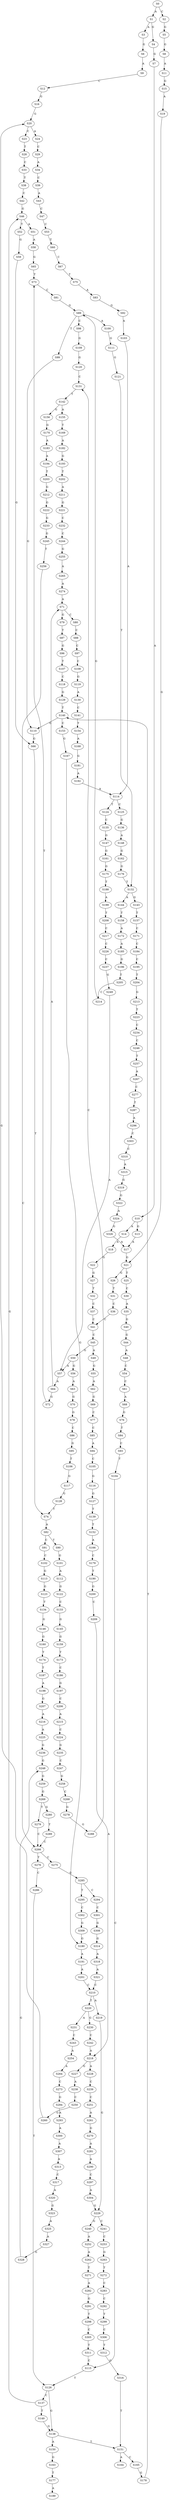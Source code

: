 strict digraph  {
	S0 -> S1 [ label = A ];
	S0 -> S2 [ label = C ];
	S1 -> S3 [ label = A ];
	S1 -> S4 [ label = G ];
	S2 -> S5 [ label = G ];
	S3 -> S6 [ label = G ];
	S4 -> S7 [ label = G ];
	S5 -> S8 [ label = G ];
	S6 -> S9 [ label = A ];
	S7 -> S10 [ label = A ];
	S8 -> S11 [ label = A ];
	S9 -> S12 [ label = C ];
	S10 -> S13 [ label = G ];
	S10 -> S14 [ label = A ];
	S11 -> S15 [ label = G ];
	S12 -> S16 [ label = G ];
	S13 -> S17 [ label = A ];
	S14 -> S18 [ label = A ];
	S15 -> S19 [ label = A ];
	S16 -> S20 [ label = G ];
	S17 -> S21 [ label = G ];
	S18 -> S22 [ label = G ];
	S19 -> S21 [ label = G ];
	S20 -> S23 [ label = C ];
	S20 -> S24 [ label = A ];
	S21 -> S25 [ label = T ];
	S21 -> S26 [ label = G ];
	S22 -> S27 [ label = G ];
	S23 -> S28 [ label = T ];
	S24 -> S29 [ label = C ];
	S25 -> S30 [ label = C ];
	S26 -> S31 [ label = T ];
	S27 -> S32 [ label = T ];
	S28 -> S33 [ label = C ];
	S29 -> S34 [ label = A ];
	S30 -> S35 [ label = A ];
	S31 -> S36 [ label = C ];
	S32 -> S37 [ label = C ];
	S33 -> S38 [ label = T ];
	S34 -> S39 [ label = C ];
	S35 -> S40 [ label = G ];
	S36 -> S41 [ label = C ];
	S37 -> S41 [ label = C ];
	S38 -> S42 [ label = C ];
	S39 -> S43 [ label = A ];
	S40 -> S44 [ label = G ];
	S41 -> S45 [ label = C ];
	S42 -> S46 [ label = G ];
	S43 -> S47 [ label = C ];
	S44 -> S48 [ label = A ];
	S45 -> S49 [ label = A ];
	S45 -> S50 [ label = G ];
	S46 -> S51 [ label = A ];
	S46 -> S52 [ label = T ];
	S47 -> S53 [ label = C ];
	S48 -> S54 [ label = C ];
	S49 -> S55 [ label = G ];
	S50 -> S56 [ label = G ];
	S50 -> S57 [ label = A ];
	S51 -> S58 [ label = A ];
	S52 -> S59 [ label = G ];
	S53 -> S60 [ label = T ];
	S54 -> S61 [ label = C ];
	S55 -> S62 [ label = A ];
	S56 -> S63 [ label = A ];
	S57 -> S64 [ label = A ];
	S58 -> S65 [ label = G ];
	S59 -> S66 [ label = G ];
	S60 -> S67 [ label = C ];
	S61 -> S68 [ label = A ];
	S62 -> S69 [ label = G ];
	S63 -> S70 [ label = G ];
	S64 -> S71 [ label = A ];
	S64 -> S72 [ label = G ];
	S65 -> S73 [ label = T ];
	S66 -> S74 [ label = T ];
	S67 -> S75 [ label = T ];
	S68 -> S76 [ label = G ];
	S69 -> S77 [ label = C ];
	S70 -> S78 [ label = G ];
	S71 -> S79 [ label = G ];
	S71 -> S80 [ label = C ];
	S72 -> S73 [ label = T ];
	S73 -> S81 [ label = C ];
	S74 -> S82 [ label = A ];
	S75 -> S83 [ label = A ];
	S76 -> S84 [ label = T ];
	S77 -> S85 [ label = C ];
	S78 -> S86 [ label = C ];
	S79 -> S87 [ label = T ];
	S80 -> S88 [ label = C ];
	S81 -> S89 [ label = G ];
	S82 -> S90 [ label = T ];
	S82 -> S91 [ label = C ];
	S83 -> S92 [ label = G ];
	S84 -> S93 [ label = C ];
	S85 -> S94 [ label = A ];
	S86 -> S95 [ label = G ];
	S87 -> S96 [ label = G ];
	S88 -> S97 [ label = C ];
	S89 -> S98 [ label = C ];
	S89 -> S99 [ label = T ];
	S89 -> S100 [ label = A ];
	S90 -> S101 [ label = G ];
	S91 -> S102 [ label = C ];
	S92 -> S103 [ label = A ];
	S93 -> S104 [ label = T ];
	S94 -> S105 [ label = C ];
	S95 -> S106 [ label = T ];
	S96 -> S107 [ label = T ];
	S97 -> S108 [ label = C ];
	S98 -> S109 [ label = G ];
	S99 -> S110 [ label = G ];
	S100 -> S111 [ label = G ];
	S101 -> S112 [ label = A ];
	S102 -> S113 [ label = G ];
	S103 -> S114 [ label = A ];
	S104 -> S115 [ label = C ];
	S105 -> S116 [ label = G ];
	S106 -> S117 [ label = G ];
	S107 -> S118 [ label = C ];
	S108 -> S119 [ label = G ];
	S109 -> S120 [ label = G ];
	S110 -> S66 [ label = G ];
	S111 -> S121 [ label = G ];
	S112 -> S122 [ label = G ];
	S113 -> S123 [ label = G ];
	S114 -> S124 [ label = T ];
	S114 -> S125 [ label = C ];
	S115 -> S126 [ label = T ];
	S116 -> S127 [ label = G ];
	S117 -> S128 [ label = G ];
	S118 -> S129 [ label = G ];
	S119 -> S130 [ label = A ];
	S120 -> S131 [ label = C ];
	S121 -> S132 [ label = T ];
	S122 -> S133 [ label = C ];
	S123 -> S134 [ label = T ];
	S124 -> S135 [ label = C ];
	S125 -> S136 [ label = G ];
	S126 -> S137 [ label = C ];
	S126 -> S138 [ label = G ];
	S127 -> S139 [ label = T ];
	S128 -> S74 [ label = T ];
	S129 -> S140 [ label = T ];
	S130 -> S141 [ label = C ];
	S131 -> S142 [ label = T ];
	S132 -> S143 [ label = G ];
	S132 -> S144 [ label = A ];
	S133 -> S145 [ label = G ];
	S134 -> S146 [ label = G ];
	S135 -> S147 [ label = G ];
	S136 -> S148 [ label = A ];
	S137 -> S149 [ label = T ];
	S137 -> S46 [ label = G ];
	S138 -> S150 [ label = A ];
	S138 -> S151 [ label = T ];
	S139 -> S152 [ label = T ];
	S140 -> S153 [ label = C ];
	S140 -> S110 [ label = G ];
	S141 -> S154 [ label = T ];
	S142 -> S155 [ label = A ];
	S142 -> S156 [ label = G ];
	S143 -> S157 [ label = T ];
	S144 -> S158 [ label = T ];
	S145 -> S159 [ label = G ];
	S146 -> S160 [ label = G ];
	S147 -> S161 [ label = G ];
	S148 -> S162 [ label = G ];
	S149 -> S138 [ label = G ];
	S150 -> S163 [ label = G ];
	S151 -> S164 [ label = A ];
	S151 -> S165 [ label = C ];
	S152 -> S166 [ label = A ];
	S153 -> S167 [ label = G ];
	S154 -> S168 [ label = A ];
	S155 -> S169 [ label = T ];
	S156 -> S170 [ label = G ];
	S157 -> S171 [ label = C ];
	S158 -> S172 [ label = A ];
	S159 -> S173 [ label = T ];
	S160 -> S174 [ label = T ];
	S161 -> S175 [ label = G ];
	S162 -> S176 [ label = G ];
	S163 -> S177 [ label = T ];
	S165 -> S178 [ label = G ];
	S166 -> S179 [ label = C ];
	S167 -> S180 [ label = G ];
	S168 -> S181 [ label = G ];
	S169 -> S182 [ label = A ];
	S170 -> S183 [ label = A ];
	S171 -> S184 [ label = C ];
	S172 -> S185 [ label = A ];
	S173 -> S186 [ label = C ];
	S174 -> S187 [ label = T ];
	S175 -> S188 [ label = T ];
	S176 -> S132 [ label = T ];
	S177 -> S189 [ label = A ];
	S178 -> S140 [ label = T ];
	S179 -> S190 [ label = T ];
	S180 -> S191 [ label = A ];
	S181 -> S192 [ label = A ];
	S182 -> S193 [ label = G ];
	S183 -> S194 [ label = A ];
	S184 -> S195 [ label = C ];
	S185 -> S196 [ label = G ];
	S186 -> S197 [ label = G ];
	S187 -> S198 [ label = A ];
	S188 -> S199 [ label = A ];
	S190 -> S200 [ label = G ];
	S191 -> S201 [ label = A ];
	S192 -> S114 [ label = A ];
	S193 -> S202 [ label = T ];
	S194 -> S203 [ label = T ];
	S195 -> S204 [ label = T ];
	S196 -> S205 [ label = T ];
	S197 -> S206 [ label = C ];
	S198 -> S207 [ label = G ];
	S199 -> S208 [ label = T ];
	S200 -> S209 [ label = C ];
	S201 -> S210 [ label = C ];
	S202 -> S211 [ label = A ];
	S203 -> S212 [ label = G ];
	S204 -> S213 [ label = G ];
	S205 -> S214 [ label = C ];
	S206 -> S215 [ label = A ];
	S207 -> S216 [ label = A ];
	S208 -> S217 [ label = C ];
	S209 -> S218 [ label = A ];
	S210 -> S219 [ label = A ];
	S210 -> S220 [ label = T ];
	S211 -> S221 [ label = G ];
	S212 -> S222 [ label = G ];
	S213 -> S223 [ label = T ];
	S214 -> S89 [ label = G ];
	S215 -> S224 [ label = C ];
	S216 -> S225 [ label = A ];
	S217 -> S226 [ label = C ];
	S218 -> S227 [ label = G ];
	S218 -> S228 [ label = A ];
	S219 -> S229 [ label = G ];
	S220 -> S230 [ label = G ];
	S220 -> S231 [ label = A ];
	S221 -> S232 [ label = C ];
	S222 -> S233 [ label = G ];
	S223 -> S234 [ label = C ];
	S224 -> S235 [ label = G ];
	S225 -> S236 [ label = G ];
	S226 -> S237 [ label = C ];
	S227 -> S238 [ label = A ];
	S228 -> S239 [ label = C ];
	S229 -> S240 [ label = G ];
	S229 -> S241 [ label = C ];
	S230 -> S242 [ label = C ];
	S231 -> S243 [ label = C ];
	S232 -> S244 [ label = C ];
	S233 -> S245 [ label = G ];
	S234 -> S246 [ label = C ];
	S235 -> S247 [ label = C ];
	S236 -> S248 [ label = G ];
	S237 -> S249 [ label = G ];
	S238 -> S250 [ label = C ];
	S239 -> S251 [ label = C ];
	S240 -> S252 [ label = A ];
	S241 -> S253 [ label = C ];
	S242 -> S218 [ label = A ];
	S243 -> S254 [ label = A ];
	S244 -> S255 [ label = G ];
	S245 -> S256 [ label = T ];
	S246 -> S257 [ label = T ];
	S247 -> S258 [ label = G ];
	S248 -> S259 [ label = G ];
	S249 -> S57 [ label = A ];
	S250 -> S260 [ label = G ];
	S251 -> S261 [ label = A ];
	S252 -> S262 [ label = A ];
	S253 -> S263 [ label = G ];
	S254 -> S264 [ label = A ];
	S255 -> S265 [ label = A ];
	S256 -> S266 [ label = C ];
	S257 -> S267 [ label = A ];
	S258 -> S268 [ label = C ];
	S259 -> S269 [ label = G ];
	S260 -> S20 [ label = G ];
	S261 -> S270 [ label = G ];
	S262 -> S271 [ label = T ];
	S263 -> S272 [ label = T ];
	S264 -> S273 [ label = C ];
	S265 -> S274 [ label = A ];
	S266 -> S275 [ label = C ];
	S266 -> S276 [ label = T ];
	S267 -> S277 [ label = C ];
	S268 -> S278 [ label = G ];
	S269 -> S279 [ label = T ];
	S269 -> S280 [ label = G ];
	S270 -> S281 [ label = A ];
	S271 -> S282 [ label = A ];
	S272 -> S283 [ label = C ];
	S273 -> S284 [ label = G ];
	S274 -> S71 [ label = A ];
	S275 -> S285 [ label = G ];
	S276 -> S286 [ label = C ];
	S277 -> S287 [ label = T ];
	S278 -> S288 [ label = G ];
	S279 -> S266 [ label = C ];
	S280 -> S289 [ label = T ];
	S281 -> S290 [ label = A ];
	S282 -> S291 [ label = G ];
	S283 -> S292 [ label = C ];
	S284 -> S293 [ label = A ];
	S285 -> S294 [ label = C ];
	S285 -> S295 [ label = T ];
	S286 -> S126 [ label = T ];
	S287 -> S296 [ label = A ];
	S288 -> S131 [ label = C ];
	S289 -> S266 [ label = C ];
	S290 -> S297 [ label = C ];
	S291 -> S298 [ label = T ];
	S292 -> S299 [ label = T ];
	S293 -> S300 [ label = A ];
	S294 -> S301 [ label = C ];
	S295 -> S302 [ label = C ];
	S296 -> S303 [ label = C ];
	S297 -> S304 [ label = A ];
	S298 -> S305 [ label = C ];
	S299 -> S306 [ label = C ];
	S300 -> S307 [ label = A ];
	S301 -> S308 [ label = G ];
	S302 -> S309 [ label = G ];
	S303 -> S310 [ label = C ];
	S304 -> S229 [ label = G ];
	S305 -> S311 [ label = T ];
	S306 -> S312 [ label = T ];
	S307 -> S313 [ label = A ];
	S308 -> S314 [ label = G ];
	S309 -> S180 [ label = G ];
	S310 -> S315 [ label = A ];
	S311 -> S115 [ label = C ];
	S312 -> S316 [ label = G ];
	S313 -> S317 [ label = C ];
	S314 -> S318 [ label = A ];
	S315 -> S319 [ label = G ];
	S316 -> S151 [ label = T ];
	S317 -> S320 [ label = A ];
	S318 -> S321 [ label = A ];
	S319 -> S322 [ label = G ];
	S320 -> S323 [ label = G ];
	S321 -> S210 [ label = C ];
	S322 -> S324 [ label = A ];
	S323 -> S325 [ label = A ];
	S324 -> S326 [ label = G ];
	S325 -> S327 [ label = A ];
	S326 -> S17 [ label = A ];
	S327 -> S328 [ label = G ];
	S328 -> S248 [ label = G ];
}
